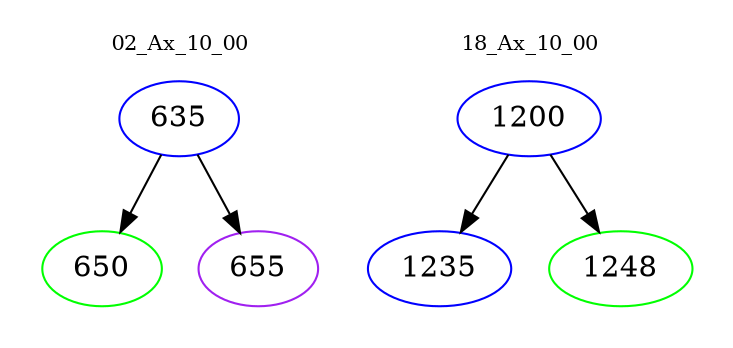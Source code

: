 digraph{
subgraph cluster_0 {
color = white
label = "02_Ax_10_00";
fontsize=10;
T0_635 [label="635", color="blue"]
T0_635 -> T0_650 [color="black"]
T0_650 [label="650", color="green"]
T0_635 -> T0_655 [color="black"]
T0_655 [label="655", color="purple"]
}
subgraph cluster_1 {
color = white
label = "18_Ax_10_00";
fontsize=10;
T1_1200 [label="1200", color="blue"]
T1_1200 -> T1_1235 [color="black"]
T1_1235 [label="1235", color="blue"]
T1_1200 -> T1_1248 [color="black"]
T1_1248 [label="1248", color="green"]
}
}
